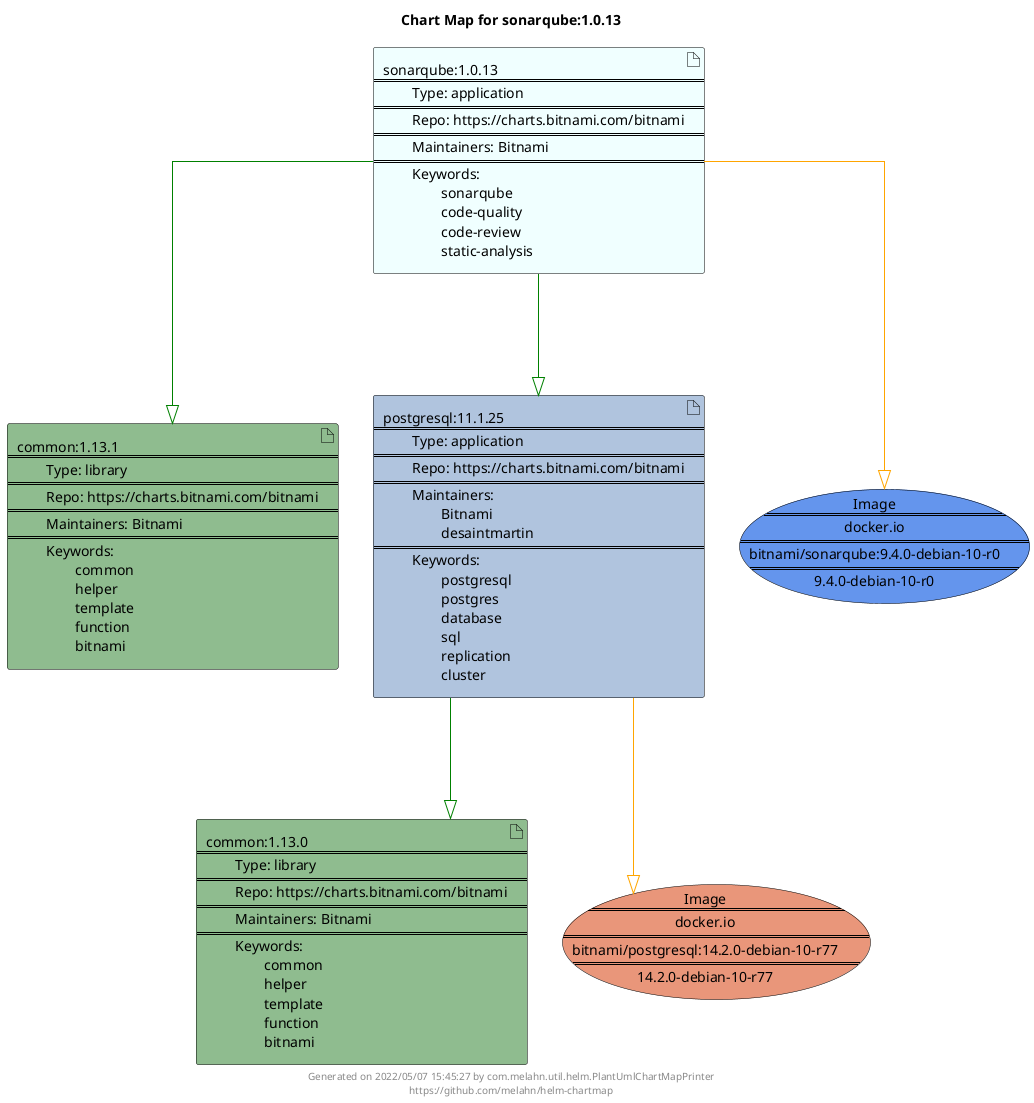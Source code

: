 @startuml
skinparam linetype ortho
skinparam backgroundColor white
skinparam usecaseBorderColor black
skinparam usecaseArrowColor LightSlateGray
skinparam artifactBorderColor black
skinparam artifactArrowColor LightSlateGray

title Chart Map for sonarqube:1.0.13

'There are 4 referenced Helm Charts
artifact "common:1.13.1\n====\n\tType: library\n====\n\tRepo: https://charts.bitnami.com/bitnami\n====\n\tMaintainers: Bitnami\n====\n\tKeywords: \n\t\tcommon\n\t\thelper\n\t\ttemplate\n\t\tfunction\n\t\tbitnami" as common_1_13_1 #DarkSeaGreen
artifact "common:1.13.0\n====\n\tType: library\n====\n\tRepo: https://charts.bitnami.com/bitnami\n====\n\tMaintainers: Bitnami\n====\n\tKeywords: \n\t\tcommon\n\t\thelper\n\t\ttemplate\n\t\tfunction\n\t\tbitnami" as common_1_13_0 #DarkSeaGreen
artifact "postgresql:11.1.25\n====\n\tType: application\n====\n\tRepo: https://charts.bitnami.com/bitnami\n====\n\tMaintainers: \n\t\tBitnami\n\t\tdesaintmartin\n====\n\tKeywords: \n\t\tpostgresql\n\t\tpostgres\n\t\tdatabase\n\t\tsql\n\t\treplication\n\t\tcluster" as postgresql_11_1_25 #LightSteelBlue
artifact "sonarqube:1.0.13\n====\n\tType: application\n====\n\tRepo: https://charts.bitnami.com/bitnami\n====\n\tMaintainers: Bitnami\n====\n\tKeywords: \n\t\tsonarqube\n\t\tcode-quality\n\t\tcode-review\n\t\tstatic-analysis" as sonarqube_1_0_13 #Azure

'There are 2 referenced Docker Images
usecase "Image\n====\ndocker.io\n====\nbitnami/postgresql:14.2.0-debian-10-r77\n====\n14.2.0-debian-10-r77" as docker_io_bitnami_postgresql_14_2_0_debian_10_r77 #DarkSalmon
usecase "Image\n====\ndocker.io\n====\nbitnami/sonarqube:9.4.0-debian-10-r0\n====\n9.4.0-debian-10-r0" as docker_io_bitnami_sonarqube_9_4_0_debian_10_r0 #CornflowerBlue

'Chart Dependencies
sonarqube_1_0_13--[#green]-|>common_1_13_1
sonarqube_1_0_13--[#green]-|>postgresql_11_1_25
postgresql_11_1_25--[#green]-|>common_1_13_0
postgresql_11_1_25--[#orange]-|>docker_io_bitnami_postgresql_14_2_0_debian_10_r77
sonarqube_1_0_13--[#orange]-|>docker_io_bitnami_sonarqube_9_4_0_debian_10_r0

center footer Generated on 2022/05/07 15:45:27 by com.melahn.util.helm.PlantUmlChartMapPrinter\nhttps://github.com/melahn/helm-chartmap
@enduml
